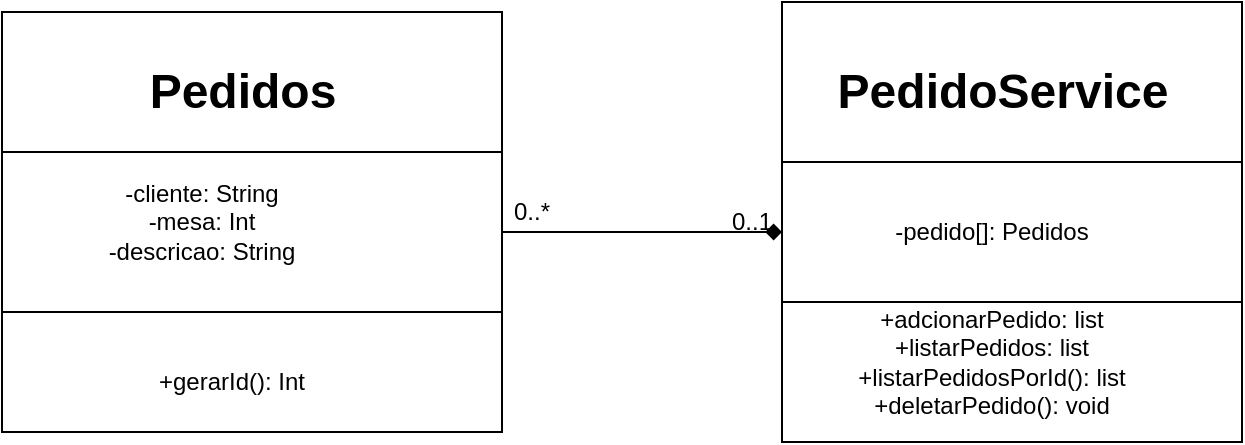<mxfile>
    <diagram id="UAqXiY_-DQlkHoDJQH8N" name="Page-1">
        <mxGraphModel dx="746" dy="563" grid="1" gridSize="10" guides="1" tooltips="1" connect="1" arrows="1" fold="1" page="1" pageScale="1" pageWidth="850" pageHeight="1100" math="0" shadow="0">
            <root>
                <mxCell id="0"/>
                <mxCell id="1" parent="0"/>
                <mxCell id="23" value="" style="group" vertex="1" connectable="0" parent="1">
                    <mxGeometry x="60" y="55" width="620" height="220" as="geometry"/>
                </mxCell>
                <mxCell id="2" value="" style="rounded=0;whiteSpace=wrap;html=1;" vertex="1" parent="23">
                    <mxGeometry y="5" width="250" height="210" as="geometry"/>
                </mxCell>
                <mxCell id="4" value="" style="rounded=0;whiteSpace=wrap;html=1;" vertex="1" parent="23">
                    <mxGeometry y="75" width="250" height="80" as="geometry"/>
                </mxCell>
                <mxCell id="8" value="+gerarId(): Int" style="text;html=1;strokeColor=none;fillColor=none;align=center;verticalAlign=middle;whiteSpace=wrap;rounded=0;" vertex="1" parent="23">
                    <mxGeometry x="70" y="175" width="90" height="30" as="geometry"/>
                </mxCell>
                <mxCell id="9" value="-cliente: String&lt;br&gt;-mesa: Int&lt;br&gt;-descricao: String" style="text;html=1;strokeColor=none;fillColor=none;align=center;verticalAlign=middle;whiteSpace=wrap;rounded=0;" vertex="1" parent="23">
                    <mxGeometry x="10" y="95" width="180" height="30" as="geometry"/>
                </mxCell>
                <mxCell id="10" value="Pedidos" style="text;strokeColor=none;fillColor=none;html=1;fontSize=24;fontStyle=1;verticalAlign=middle;align=center;" vertex="1" parent="23">
                    <mxGeometry x="70" y="25" width="100" height="40" as="geometry"/>
                </mxCell>
                <mxCell id="13" value="" style="rounded=0;whiteSpace=wrap;html=1;" vertex="1" parent="23">
                    <mxGeometry x="390" width="230" height="220" as="geometry"/>
                </mxCell>
                <mxCell id="14" value="" style="rounded=0;whiteSpace=wrap;html=1;" vertex="1" parent="23">
                    <mxGeometry x="390" y="80" width="230" height="70" as="geometry"/>
                </mxCell>
                <mxCell id="20" style="edgeStyle=none;html=1;entryX=0;entryY=0.5;entryDx=0;entryDy=0;endArrow=diamond;endFill=1;" edge="1" parent="23" source="4" target="14">
                    <mxGeometry relative="1" as="geometry"/>
                </mxCell>
                <mxCell id="16" value="PedidoService" style="text;strokeColor=none;fillColor=none;html=1;fontSize=24;fontStyle=1;verticalAlign=middle;align=center;" vertex="1" parent="23">
                    <mxGeometry x="450" y="25" width="100" height="40" as="geometry"/>
                </mxCell>
                <mxCell id="18" value="-pedido[]: Pedidos" style="text;html=1;strokeColor=none;fillColor=none;align=center;verticalAlign=middle;whiteSpace=wrap;rounded=0;" vertex="1" parent="23">
                    <mxGeometry x="440" y="100" width="110" height="30" as="geometry"/>
                </mxCell>
                <mxCell id="19" value="+adcionarPedido: list&lt;br&gt;+listarPedidos: list&lt;br&gt;+listarPedidosPorId(): list&lt;br&gt;+deletarPedido(): void" style="text;html=1;strokeColor=none;fillColor=none;align=center;verticalAlign=middle;whiteSpace=wrap;rounded=0;" vertex="1" parent="23">
                    <mxGeometry x="420" y="165" width="150" height="30" as="geometry"/>
                </mxCell>
                <mxCell id="21" value="0..*" style="text;html=1;strokeColor=none;fillColor=none;align=center;verticalAlign=middle;whiteSpace=wrap;rounded=0;" vertex="1" parent="23">
                    <mxGeometry x="250" y="95" width="30" height="20" as="geometry"/>
                </mxCell>
                <mxCell id="22" value="0..1" style="text;html=1;strokeColor=none;fillColor=none;align=center;verticalAlign=middle;whiteSpace=wrap;rounded=0;" vertex="1" parent="23">
                    <mxGeometry x="360" y="105" width="30" height="10" as="geometry"/>
                </mxCell>
            </root>
        </mxGraphModel>
    </diagram>
</mxfile>